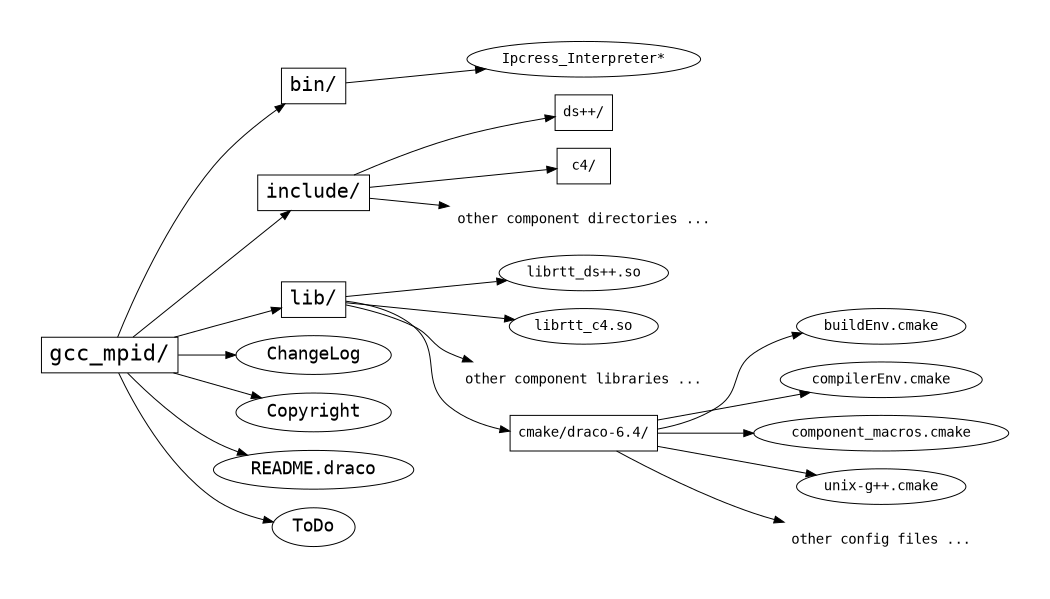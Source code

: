 /* Time-stamp: <99/02/01 16:18:21 tme> */

digraph build_tree {
  /* graph attributes */
    center=1;
    margin=".25,.25";
    size="6.5,9";
    rankdir=LR;
    
  /* main directories */

    node [fontname=Courier];

  /* .. level */

    gccmpid [label="gcc_mpid/", fontsize=22, shape=box];
    
  
  /* draco/ level */
    node [fontsize=18];
    {

  /* gcc_mpid level */

        /* draco   [label="draco/", fontsize=20, shape=box]; */
    bin     [label="bin/", fontsize=20, shape=box]; 
    include [label="include/", fontsize=20, shape=box]; 
    lib     [label="lib/", fontsize=20, shape=box]; 
    /* config  [label="config/", fontsize=20, shape=box]; */

    node       [shape=ellipse];
    tgt_cl     [label="ChangeLog"];
    tgt_cp     [label="Copyright"];
    tgt_read   [label="README.draco"];
    tgt_todo   [label="ToDo"];
        
      /* directories */
        
      /*   node   [shape=box]; */
      /*   src    [label="src/"]; */
      /*   config [label="config/"]; */
      /*   testing [label="Testing/"]; */
      /*   cmakefiles [label="CMakeFiles/"]; */

      /* /\* files *\/ */
      /*   node       [shape=ellipse]; */
      /*   draco_make [label="Makefile"]; */
      /*   draco_cach [label="CMakeCache.txt"]; */
      /*   draco_cust [label="CTestCustom.cmake"]; */
      /*   draco_ctest [label="CTestTestfile.cmake"]; */
      /*   draco_dart [label="DartConfiguration.tcl"]; */
      /*   draco_install [label="cmake_install.cmake"]; */
      /*   draco_uninstall [label="cmake_uninstall.cmake"]; */
    }
    
  /* draco/<dir> */
    node [fontsize=14];
    {
        /* include */
        node   [shape=box]; 
        incl_dsxx_dir [label="ds++/"]; 
        incl_c4_dir   [label="c4/"]; 
        include_dirs  [label="other component directories ...", shape=plaintext];

        /* lib */
        node    [shape=ellipse];
        libdsxx [label="librtt_ds++.so"]; 
        libc4   [label="librtt_c4.so"]; 
        lib_files    [label="other component libraries ...", shape=plaintext];
        lib_cmake [label="cmake/draco-6.4/" shape=box];
        
        /* cmake/draco-6.4 */
         node    [shape=ellipse];
         buildEnv [label="buildEnv.cmake"]; 
         compEnv  [label="compilerEnv.cmake"];
         compMacros   [label="component_macros.cmake"];
         unixgxx  [label="unix-g++.cmake"];
         config_files [label="other config files ...", shape=plaintext];

        /* draco build directory */
        /* binary_dir [label="binary (build) directory ...", shape=plaintext]; */

        /* bin */
        node    [shape=ellipse];
        ip_int [label="Ipcress_Interpreter*"]; 
        
    }
    
  /* tree */

    gccmpid -> { include lib bin tgt_cl tgt_cp tgt_read tgt_todo};
    /* draco   -> { binary_dir }; */
    include -> { incl_dsxx_dir incl_c4_dir include_dirs };
    lib     -> { lib_cmake libdsxx libc4 lib_files };
    /* config  -> { buildEnv unixgxx config_files }; */
    lib_cmake -> { buildEnv unixgxx compEnv compMacros config_files };
    bin     -> { ip_int };
    /* draco  -> {src config testing cmakefiles
            draco_make draco_cach draco_cust draco_ctest draco_dart
            draco_install draco_uninstall}; */
    /* src -> {src_cmfiles src_m src_install src_ctest src_files}; */
    /* config -> {config_cmfiles config_m config_install config_ctest}; */
    /* testing -> {test_temp}; */
}
